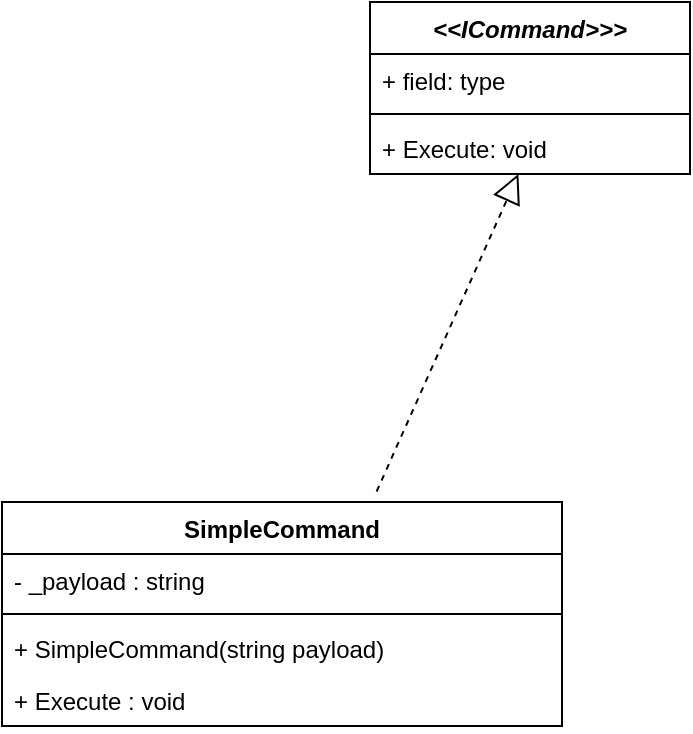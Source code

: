 <mxfile version="26.2.14">
  <diagram id="C5RBs43oDa-KdzZeNtuy" name="Page-1">
    <mxGraphModel dx="1418" dy="786" grid="1" gridSize="10" guides="1" tooltips="1" connect="1" arrows="1" fold="1" page="1" pageScale="1" pageWidth="827" pageHeight="1169" math="0" shadow="0">
      <root>
        <mxCell id="WIyWlLk6GJQsqaUBKTNV-0" />
        <mxCell id="WIyWlLk6GJQsqaUBKTNV-1" parent="WIyWlLk6GJQsqaUBKTNV-0" />
        <mxCell id="7LH-3UGZU5CLewurIgVh-0" value="&lt;i&gt;&amp;lt;&amp;lt;ICommand&amp;gt;&amp;gt;&amp;gt;&lt;/i&gt;" style="swimlane;fontStyle=1;align=center;verticalAlign=top;childLayout=stackLayout;horizontal=1;startSize=26;horizontalStack=0;resizeParent=1;resizeParentMax=0;resizeLast=0;collapsible=1;marginBottom=0;whiteSpace=wrap;html=1;" vertex="1" parent="WIyWlLk6GJQsqaUBKTNV-1">
          <mxGeometry x="334" y="80" width="160" height="86" as="geometry" />
        </mxCell>
        <mxCell id="7LH-3UGZU5CLewurIgVh-1" value="+ field: type" style="text;strokeColor=none;fillColor=none;align=left;verticalAlign=top;spacingLeft=4;spacingRight=4;overflow=hidden;rotatable=0;points=[[0,0.5],[1,0.5]];portConstraint=eastwest;whiteSpace=wrap;html=1;" vertex="1" parent="7LH-3UGZU5CLewurIgVh-0">
          <mxGeometry y="26" width="160" height="26" as="geometry" />
        </mxCell>
        <mxCell id="7LH-3UGZU5CLewurIgVh-2" value="" style="line;strokeWidth=1;fillColor=none;align=left;verticalAlign=middle;spacingTop=-1;spacingLeft=3;spacingRight=3;rotatable=0;labelPosition=right;points=[];portConstraint=eastwest;strokeColor=inherit;" vertex="1" parent="7LH-3UGZU5CLewurIgVh-0">
          <mxGeometry y="52" width="160" height="8" as="geometry" />
        </mxCell>
        <mxCell id="7LH-3UGZU5CLewurIgVh-3" value="+ Execute: void" style="text;strokeColor=none;fillColor=none;align=left;verticalAlign=top;spacingLeft=4;spacingRight=4;overflow=hidden;rotatable=0;points=[[0,0.5],[1,0.5]];portConstraint=eastwest;whiteSpace=wrap;html=1;" vertex="1" parent="7LH-3UGZU5CLewurIgVh-0">
          <mxGeometry y="60" width="160" height="26" as="geometry" />
        </mxCell>
        <mxCell id="7LH-3UGZU5CLewurIgVh-4" value="SimpleCommand&lt;div&gt;&lt;br&gt;&lt;/div&gt;" style="swimlane;fontStyle=1;align=center;verticalAlign=top;childLayout=stackLayout;horizontal=1;startSize=26;horizontalStack=0;resizeParent=1;resizeParentMax=0;resizeLast=0;collapsible=1;marginBottom=0;whiteSpace=wrap;html=1;" vertex="1" parent="WIyWlLk6GJQsqaUBKTNV-1">
          <mxGeometry x="150" y="330" width="280" height="112" as="geometry" />
        </mxCell>
        <mxCell id="7LH-3UGZU5CLewurIgVh-5" value="- _payload : string" style="text;strokeColor=none;fillColor=none;align=left;verticalAlign=top;spacingLeft=4;spacingRight=4;overflow=hidden;rotatable=0;points=[[0,0.5],[1,0.5]];portConstraint=eastwest;whiteSpace=wrap;html=1;" vertex="1" parent="7LH-3UGZU5CLewurIgVh-4">
          <mxGeometry y="26" width="280" height="26" as="geometry" />
        </mxCell>
        <mxCell id="7LH-3UGZU5CLewurIgVh-6" value="" style="line;strokeWidth=1;fillColor=none;align=left;verticalAlign=middle;spacingTop=-1;spacingLeft=3;spacingRight=3;rotatable=0;labelPosition=right;points=[];portConstraint=eastwest;strokeColor=inherit;" vertex="1" parent="7LH-3UGZU5CLewurIgVh-4">
          <mxGeometry y="52" width="280" height="8" as="geometry" />
        </mxCell>
        <mxCell id="7LH-3UGZU5CLewurIgVh-7" value="+ SimpleCommand(string payload)&amp;nbsp;" style="text;strokeColor=none;fillColor=none;align=left;verticalAlign=top;spacingLeft=4;spacingRight=4;overflow=hidden;rotatable=0;points=[[0,0.5],[1,0.5]];portConstraint=eastwest;whiteSpace=wrap;html=1;" vertex="1" parent="7LH-3UGZU5CLewurIgVh-4">
          <mxGeometry y="60" width="280" height="26" as="geometry" />
        </mxCell>
        <mxCell id="7LH-3UGZU5CLewurIgVh-9" value="+ Execute : void" style="text;strokeColor=none;fillColor=none;align=left;verticalAlign=top;spacingLeft=4;spacingRight=4;overflow=hidden;rotatable=0;points=[[0,0.5],[1,0.5]];portConstraint=eastwest;whiteSpace=wrap;html=1;" vertex="1" parent="7LH-3UGZU5CLewurIgVh-4">
          <mxGeometry y="86" width="280" height="26" as="geometry" />
        </mxCell>
        <mxCell id="7LH-3UGZU5CLewurIgVh-8" value="" style="endArrow=block;dashed=1;endFill=0;endSize=12;html=1;rounded=0;exitX=0.669;exitY=-0.047;exitDx=0;exitDy=0;exitPerimeter=0;" edge="1" parent="WIyWlLk6GJQsqaUBKTNV-1" source="7LH-3UGZU5CLewurIgVh-4" target="7LH-3UGZU5CLewurIgVh-3">
          <mxGeometry width="160" relative="1" as="geometry">
            <mxPoint x="330" y="410" as="sourcePoint" />
            <mxPoint x="490" y="410" as="targetPoint" />
          </mxGeometry>
        </mxCell>
      </root>
    </mxGraphModel>
  </diagram>
</mxfile>
